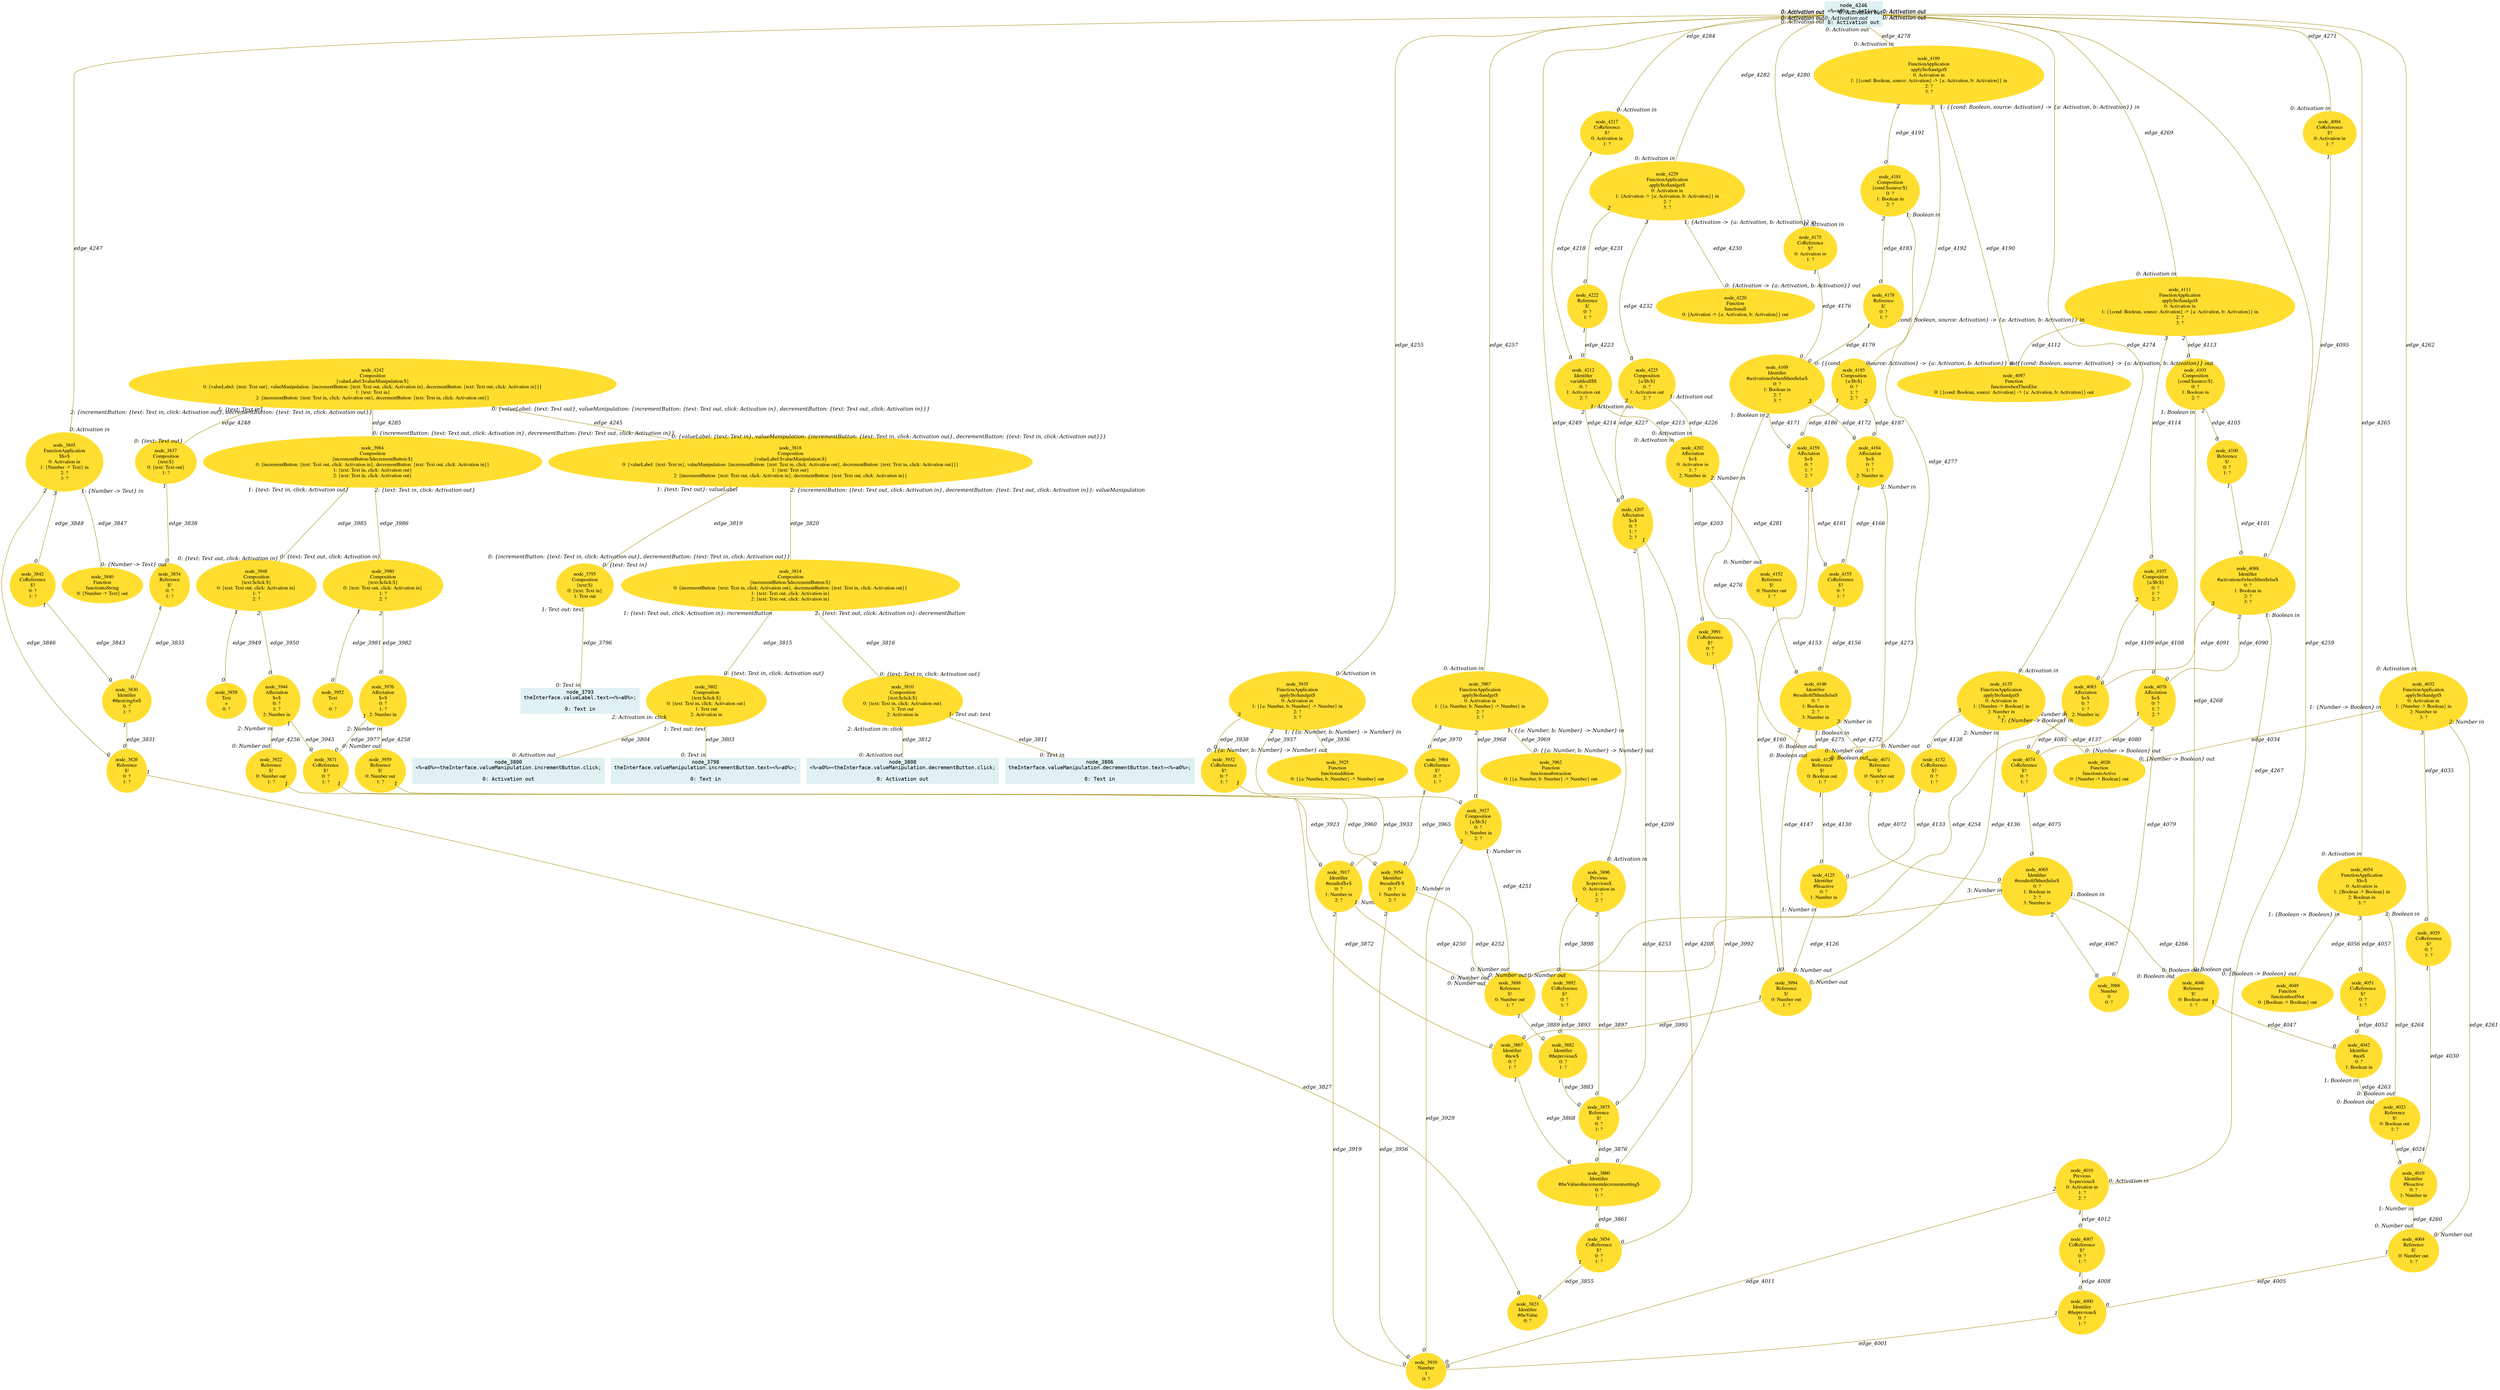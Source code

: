 digraph g{node_3793 [shape="box", style="filled", color="#dff1f2", fontname="Courier", label="node_3793
theInterface.valueLabel.text=<%=a0%>;

0: Text in" ]
node_3795 [shape="ellipse", style="filled", color="#ffde2f", fontname="Times", label="node_3795
Composition
{text:$}
0: {text: Text in}
1: Text out" ]
node_3798 [shape="box", style="filled", color="#dff1f2", fontname="Courier", label="node_3798
theInterface.valueManipulation.incrementButton.text=<%=a0%>;

0: Text in" ]
node_3800 [shape="box", style="filled", color="#dff1f2", fontname="Courier", label="node_3800
<%=a0%>=theInterface.valueManipulation.incrementButton.click;

0: Activation out" ]
node_3802 [shape="ellipse", style="filled", color="#ffde2f", fontname="Times", label="node_3802
Composition
{text:$click:$}
0: {text: Text in, click: Activation out}
1: Text out
2: Activation in" ]
node_3806 [shape="box", style="filled", color="#dff1f2", fontname="Courier", label="node_3806
theInterface.valueManipulation.decrementButton.text=<%=a0%>;

0: Text in" ]
node_3808 [shape="box", style="filled", color="#dff1f2", fontname="Courier", label="node_3808
<%=a0%>=theInterface.valueManipulation.decrementButton.click;

0: Activation out" ]
node_3810 [shape="ellipse", style="filled", color="#ffde2f", fontname="Times", label="node_3810
Composition
{text:$click:$}
0: {text: Text in, click: Activation out}
1: Text out
2: Activation in" ]
node_3814 [shape="ellipse", style="filled", color="#ffde2f", fontname="Times", label="node_3814
Composition
{incrementButton:$decrementButton:$}
0: {incrementButton: {text: Text in, click: Activation out}, decrementButton: {text: Text in, click: Activation out}}
1: {text: Text out, click: Activation in}
2: {text: Text out, click: Activation in}" ]
node_3818 [shape="ellipse", style="filled", color="#ffde2f", fontname="Times", label="node_3818
Composition
{valueLabel:$valueManipulation:$}
0: {valueLabel: {text: Text in}, valueManipulation: {incrementButton: {text: Text in, click: Activation out}, decrementButton: {text: Text in, click: Activation out}}}
1: {text: Text out}
2: {incrementButton: {text: Text out, click: Activation in}, decrementButton: {text: Text out, click: Activation in}}" ]
node_3823 [shape="ellipse", style="filled", color="#ffde2f", fontname="Times", label="node_3823
Identifier
#theValue
0: ?" ]
node_3826 [shape="ellipse", style="filled", color="#ffde2f", fontname="Times", label="node_3826
Reference
$!
0: ?
1: ?" ]
node_3830 [shape="ellipse", style="filled", color="#ffde2f", fontname="Times", label="node_3830
Identifier
#thestringfor$
0: ?
1: ?" ]
node_3834 [shape="ellipse", style="filled", color="#ffde2f", fontname="Times", label="node_3834
Reference
$!
0: ?
1: ?" ]
node_3837 [shape="ellipse", style="filled", color="#ffde2f", fontname="Times", label="node_3837
Composition
{text:$}
0: {text: Text out}
1: ?" ]
node_3840 [shape="ellipse", style="filled", color="#ffde2f", fontname="Times", label="node_3840
Function
functiontoString
0: {Number -> Text} out" ]
node_3842 [shape="ellipse", style="filled", color="#ffde2f", fontname="Times", label="node_3842
CoReference
$?
0: ?
1: ?" ]
node_3845 [shape="ellipse", style="filled", color="#ffde2f", fontname="Times", label="node_3845
FunctionApplication
$$=$
0: Activation in
1: {Number -> Text} in
2: ?
3: ?" ]
node_3854 [shape="ellipse", style="filled", color="#ffde2f", fontname="Times", label="node_3854
CoReference
$?
0: ?
1: ?" ]
node_3858 [shape="ellipse", style="filled", color="#ffde2f", fontname="Times", label="node_3858
Text
+
0: ?" ]
node_3860 [shape="ellipse", style="filled", color="#ffde2f", fontname="Times", label="node_3860
Identifier
#theValueofincrementdecrementsetting$
0: ?
1: ?" ]
node_3867 [shape="ellipse", style="filled", color="#ffde2f", fontname="Times", label="node_3867
Identifier
#new$
0: ?
1: ?" ]
node_3871 [shape="ellipse", style="filled", color="#ffde2f", fontname="Times", label="node_3871
CoReference
$?
0: ?
1: ?" ]
node_3875 [shape="ellipse", style="filled", color="#ffde2f", fontname="Times", label="node_3875
Reference
$!
0: ?
1: ?" ]
node_3882 [shape="ellipse", style="filled", color="#ffde2f", fontname="Times", label="node_3882
Identifier
#theprevious$
0: ?
1: ?" ]
node_3888 [shape="ellipse", style="filled", color="#ffde2f", fontname="Times", label="node_3888
Reference
$!
0: Number out
1: ?" ]
node_3892 [shape="ellipse", style="filled", color="#ffde2f", fontname="Times", label="node_3892
CoReference
$?
0: ?
1: ?" ]
node_3896 [shape="ellipse", style="filled", color="#ffde2f", fontname="Times", label="node_3896
Previous
$=previous$
0: Activation in
1: ?
2: ?" ]
node_3910 [shape="ellipse", style="filled", color="#ffde2f", fontname="Times", label="node_3910
Number
1
0: ?" ]
node_3917 [shape="ellipse", style="filled", color="#ffde2f", fontname="Times", label="node_3917
Identifier
#resultof$+$
0: ?
1: Number in
2: ?" ]
node_3922 [shape="ellipse", style="filled", color="#ffde2f", fontname="Times", label="node_3922
Reference
$!
0: Number out
1: ?" ]
node_3925 [shape="ellipse", style="filled", color="#ffde2f", fontname="Times", label="node_3925
Function
functionaddition
0: {{a: Number, b: Number} -> Number} out" ]
node_3927 [shape="ellipse", style="filled", color="#ffde2f", fontname="Times", label="node_3927
Composition
{a:$b:$}
0: ?
1: Number in
2: ?" ]
node_3932 [shape="ellipse", style="filled", color="#ffde2f", fontname="Times", label="node_3932
CoReference
$?
0: ?
1: ?" ]
node_3935 [shape="ellipse", style="filled", color="#ffde2f", fontname="Times", label="node_3935
FunctionApplication
apply$to$andget$
0: Activation in
1: {{a: Number, b: Number} -> Number} in
2: ?
3: ?" ]
node_3944 [shape="ellipse", style="filled", color="#ffde2f", fontname="Times", label="node_3944
Affectation
$=$
0: ?
1: ?
2: Number in" ]
node_3948 [shape="ellipse", style="filled", color="#ffde2f", fontname="Times", label="node_3948
Composition
{text:$click:$}
0: {text: Text out, click: Activation in}
1: ?
2: ?" ]
node_3952 [shape="ellipse", style="filled", color="#ffde2f", fontname="Times", label="node_3952
Text
-
0: ?" ]
node_3954 [shape="ellipse", style="filled", color="#ffde2f", fontname="Times", label="node_3954
Identifier
#resultof$-$
0: ?
1: Number in
2: ?" ]
node_3959 [shape="ellipse", style="filled", color="#ffde2f", fontname="Times", label="node_3959
Reference
$!
0: Number out
1: ?" ]
node_3962 [shape="ellipse", style="filled", color="#ffde2f", fontname="Times", label="node_3962
Function
functionsubstraction
0: {{a: Number, b: Number} -> Number} out" ]
node_3964 [shape="ellipse", style="filled", color="#ffde2f", fontname="Times", label="node_3964
CoReference
$?
0: ?
1: ?" ]
node_3967 [shape="ellipse", style="filled", color="#ffde2f", fontname="Times", label="node_3967
FunctionApplication
apply$to$andget$
0: Activation in
1: {{a: Number, b: Number} -> Number} in
2: ?
3: ?" ]
node_3976 [shape="ellipse", style="filled", color="#ffde2f", fontname="Times", label="node_3976
Affectation
$=$
0: ?
1: ?
2: Number in" ]
node_3980 [shape="ellipse", style="filled", color="#ffde2f", fontname="Times", label="node_3980
Composition
{text:$click:$}
0: {text: Text out, click: Activation in}
1: ?
2: ?" ]
node_3984 [shape="ellipse", style="filled", color="#ffde2f", fontname="Times", label="node_3984
Composition
{incrementButton:$decrementButton:$}
0: {incrementButton: {text: Text out, click: Activation in}, decrementButton: {text: Text out, click: Activation in}}
1: {text: Text in, click: Activation out}
2: {text: Text in, click: Activation out}" ]
node_3988 [shape="ellipse", style="filled", color="#ffde2f", fontname="Times", label="node_3988
Number
0
0: ?" ]
node_3991 [shape="ellipse", style="filled", color="#ffde2f", fontname="Times", label="node_3991
CoReference
$?
0: ?
1: ?" ]
node_3994 [shape="ellipse", style="filled", color="#ffde2f", fontname="Times", label="node_3994
Reference
$!
0: Number out
1: ?" ]
node_4000 [shape="ellipse", style="filled", color="#ffde2f", fontname="Times", label="node_4000
Identifier
#theprevious$
0: ?
1: ?" ]
node_4004 [shape="ellipse", style="filled", color="#ffde2f", fontname="Times", label="node_4004
Reference
$!
0: Number out
1: ?" ]
node_4007 [shape="ellipse", style="filled", color="#ffde2f", fontname="Times", label="node_4007
CoReference
$?
0: ?
1: ?" ]
node_4010 [shape="ellipse", style="filled", color="#ffde2f", fontname="Times", label="node_4010
Previous
$=previous$
0: Activation in
1: ?
2: ?" ]
node_4019 [shape="ellipse", style="filled", color="#ffde2f", fontname="Times", label="node_4019
Identifier
#$isactive
0: ?
1: Number in" ]
node_4023 [shape="ellipse", style="filled", color="#ffde2f", fontname="Times", label="node_4023
Reference
$!
0: Boolean out
1: ?" ]
node_4026 [shape="ellipse", style="filled", color="#ffde2f", fontname="Times", label="node_4026
Function
functionisActive
0: {Number -> Boolean} out" ]
node_4029 [shape="ellipse", style="filled", color="#ffde2f", fontname="Times", label="node_4029
CoReference
$?
0: ?
1: ?" ]
node_4032 [shape="ellipse", style="filled", color="#ffde2f", fontname="Times", label="node_4032
FunctionApplication
apply$to$andget$
0: Activation in
1: {Number -> Boolean} in
2: Number in
3: ?" ]
node_4042 [shape="ellipse", style="filled", color="#ffde2f", fontname="Times", label="node_4042
Identifier
#not$
0: ?
1: Boolean in" ]
node_4046 [shape="ellipse", style="filled", color="#ffde2f", fontname="Times", label="node_4046
Reference
$!
0: Boolean out
1: ?" ]
node_4049 [shape="ellipse", style="filled", color="#ffde2f", fontname="Times", label="node_4049
Function
functionboolNot
0: {Boolean -> Boolean} out" ]
node_4051 [shape="ellipse", style="filled", color="#ffde2f", fontname="Times", label="node_4051
CoReference
$?
0: ?
1: ?" ]
node_4054 [shape="ellipse", style="filled", color="#ffde2f", fontname="Times", label="node_4054
FunctionApplication
$$=$
0: Activation in
1: {Boolean -> Boolean} in
2: Boolean in
3: ?" ]
node_4065 [shape="ellipse", style="filled", color="#ffde2f", fontname="Times", label="node_4065
Identifier
#resultofif$then$else$
0: ?
1: Boolean in
2: ?
3: Number in" ]
node_4071 [shape="ellipse", style="filled", color="#ffde2f", fontname="Times", label="node_4071
Reference
$!
0: Number out
1: ?" ]
node_4074 [shape="ellipse", style="filled", color="#ffde2f", fontname="Times", label="node_4074
CoReference
$?
0: ?
1: ?" ]
node_4078 [shape="ellipse", style="filled", color="#ffde2f", fontname="Times", label="node_4078
Affectation
$=$
0: ?
1: ?
2: ?" ]
node_4083 [shape="ellipse", style="filled", color="#ffde2f", fontname="Times", label="node_4083
Affectation
$=$
0: ?
1: ?
2: Number in" ]
node_4088 [shape="ellipse", style="filled", color="#ffde2f", fontname="Times", label="node_4088
Identifier
#activationofwhen$then$else$
0: ?
1: Boolean in
2: ?
3: ?" ]
node_4094 [shape="ellipse", style="filled", color="#ffde2f", fontname="Times", label="node_4094
CoReference
$?
0: Activation in
1: ?" ]
node_4097 [shape="ellipse", style="filled", color="#ffde2f", fontname="Times", label="node_4097
Function
functionwhenThenElse
0: {{cond: Boolean, source: Activation} -> {a: Activation, b: Activation}} out" ]
node_4100 [shape="ellipse", style="filled", color="#ffde2f", fontname="Times", label="node_4100
Reference
$!
0: ?
1: ?" ]
node_4103 [shape="ellipse", style="filled", color="#ffde2f", fontname="Times", label="node_4103
Composition
{cond:$source:$}
0: ?
1: Boolean in
2: ?" ]
node_4107 [shape="ellipse", style="filled", color="#ffde2f", fontname="Times", label="node_4107
Composition
{a:$b:$}
0: ?
1: ?
2: ?" ]
node_4111 [shape="ellipse", style="filled", color="#ffde2f", fontname="Times", label="node_4111
FunctionApplication
apply$to$andget$
0: Activation in
1: {{cond: Boolean, source: Activation} -> {a: Activation, b: Activation}} in
2: ?
3: ?" ]
node_4125 [shape="ellipse", style="filled", color="#ffde2f", fontname="Times", label="node_4125
Identifier
#$isactive
0: ?
1: Number in" ]
node_4129 [shape="ellipse", style="filled", color="#ffde2f", fontname="Times", label="node_4129
Reference
$!
0: Boolean out
1: ?" ]
node_4132 [shape="ellipse", style="filled", color="#ffde2f", fontname="Times", label="node_4132
CoReference
$?
0: ?
1: ?" ]
node_4135 [shape="ellipse", style="filled", color="#ffde2f", fontname="Times", label="node_4135
FunctionApplication
apply$to$andget$
0: Activation in
1: {Number -> Boolean} in
2: Number in
3: ?" ]
node_4146 [shape="ellipse", style="filled", color="#ffde2f", fontname="Times", label="node_4146
Identifier
#resultofif$then$else$
0: ?
1: Boolean in
2: ?
3: Number in" ]
node_4152 [shape="ellipse", style="filled", color="#ffde2f", fontname="Times", label="node_4152
Reference
$!
0: Number out
1: ?" ]
node_4155 [shape="ellipse", style="filled", color="#ffde2f", fontname="Times", label="node_4155
CoReference
$?
0: ?
1: ?" ]
node_4159 [shape="ellipse", style="filled", color="#ffde2f", fontname="Times", label="node_4159
Affectation
$=$
0: ?
1: ?
2: ?" ]
node_4164 [shape="ellipse", style="filled", color="#ffde2f", fontname="Times", label="node_4164
Affectation
$=$
0: ?
1: ?
2: Number in" ]
node_4169 [shape="ellipse", style="filled", color="#ffde2f", fontname="Times", label="node_4169
Identifier
#activationofwhen$then$else$
0: ?
1: Boolean in
2: ?
3: ?" ]
node_4175 [shape="ellipse", style="filled", color="#ffde2f", fontname="Times", label="node_4175
CoReference
$?
0: Activation in
1: ?" ]
node_4178 [shape="ellipse", style="filled", color="#ffde2f", fontname="Times", label="node_4178
Reference
$!
0: ?
1: ?" ]
node_4181 [shape="ellipse", style="filled", color="#ffde2f", fontname="Times", label="node_4181
Composition
{cond:$source:$}
0: ?
1: Boolean in
2: ?" ]
node_4185 [shape="ellipse", style="filled", color="#ffde2f", fontname="Times", label="node_4185
Composition
{a:$b:$}
0: ?
1: ?
2: ?" ]
node_4189 [shape="ellipse", style="filled", color="#ffde2f", fontname="Times", label="node_4189
FunctionApplication
apply$to$andget$
0: Activation in
1: {{cond: Boolean, source: Activation} -> {a: Activation, b: Activation}} in
2: ?
3: ?" ]
node_4202 [shape="ellipse", style="filled", color="#ffde2f", fontname="Times", label="node_4202
Affectation
$=$
0: Activation in
1: ?
2: Number in" ]
node_4207 [shape="ellipse", style="filled", color="#ffde2f", fontname="Times", label="node_4207
Affectation
$=$
0: ?
1: ?
2: ?" ]
node_4212 [shape="ellipse", style="filled", color="#ffde2f", fontname="Times", label="node_4212
Identifier
variableall$$
0: ?
1: Activation out
2: ?" ]
node_4217 [shape="ellipse", style="filled", color="#ffde2f", fontname="Times", label="node_4217
CoReference
$?
0: Activation in
1: ?" ]
node_4220 [shape="ellipse", style="filled", color="#ffde2f", fontname="Times", label="node_4220
Function
functionall
0: {Activation -> {a: Activation, b: Activation}} out" ]
node_4222 [shape="ellipse", style="filled", color="#ffde2f", fontname="Times", label="node_4222
Reference
$!
0: ?
1: ?" ]
node_4225 [shape="ellipse", style="filled", color="#ffde2f", fontname="Times", label="node_4225
Composition
{a:$b:$}
0: ?
1: Activation out
2: ?" ]
node_4229 [shape="ellipse", style="filled", color="#ffde2f", fontname="Times", label="node_4229
FunctionApplication
apply$to$andget$
0: Activation in
1: {Activation -> {a: Activation, b: Activation}} in
2: ?
3: ?" ]
node_4242 [shape="ellipse", style="filled", color="#ffde2f", fontname="Times", label="node_4242
Composition
{valueLabel:$valueManipulation:$}
0: {valueLabel: {text: Text out}, valueManipulation: {incrementButton: {text: Text out, click: Activation in}, decrementButton: {text: Text out, click: Activation in}}}
1: {text: Text in}
2: {incrementButton: {text: Text in, click: Activation out}, decrementButton: {text: Text in, click: Activation out}}" ]
node_4246 [shape="box", style="filled", color="#dff1f2", fontname="Courier", label="node_4246
<%=a0%> = active;

0: Activation out" ]
node_3795 -> node_3793 [dir=none, arrowHead=none, fontname="Times-Italic", arrowsize=1, color="#9d8400", label="edge_3796",  headlabel="0: Text in", taillabel="1: Text out: text" ]
node_3802 -> node_3798 [dir=none, arrowHead=none, fontname="Times-Italic", arrowsize=1, color="#9d8400", label="edge_3803",  headlabel="0: Text in", taillabel="1: Text out: text" ]
node_3802 -> node_3800 [dir=none, arrowHead=none, fontname="Times-Italic", arrowsize=1, color="#9d8400", label="edge_3804",  headlabel="0: Activation out", taillabel="2: Activation in: click" ]
node_3810 -> node_3806 [dir=none, arrowHead=none, fontname="Times-Italic", arrowsize=1, color="#9d8400", label="edge_3811",  headlabel="0: Text in", taillabel="1: Text out: text" ]
node_3810 -> node_3808 [dir=none, arrowHead=none, fontname="Times-Italic", arrowsize=1, color="#9d8400", label="edge_3812",  headlabel="0: Activation out", taillabel="2: Activation in: click" ]
node_3814 -> node_3802 [dir=none, arrowHead=none, fontname="Times-Italic", arrowsize=1, color="#9d8400", label="edge_3815",  headlabel="0: {text: Text in, click: Activation out}", taillabel="1: {text: Text out, click: Activation in}: incrementButton" ]
node_3814 -> node_3810 [dir=none, arrowHead=none, fontname="Times-Italic", arrowsize=1, color="#9d8400", label="edge_3816",  headlabel="0: {text: Text in, click: Activation out}", taillabel="2: {text: Text out, click: Activation in}: decrementButton" ]
node_3818 -> node_3795 [dir=none, arrowHead=none, fontname="Times-Italic", arrowsize=1, color="#9d8400", label="edge_3819",  headlabel="0: {text: Text in}", taillabel="1: {text: Text out}: valueLabel" ]
node_3818 -> node_3814 [dir=none, arrowHead=none, fontname="Times-Italic", arrowsize=1, color="#9d8400", label="edge_3820",  headlabel="0: {incrementButton: {text: Text in, click: Activation out}, decrementButton: {text: Text in, click: Activation out}}", taillabel="2: {incrementButton: {text: Text out, click: Activation in}, decrementButton: {text: Text out, click: Activation in}}: valueManipulation" ]
node_3826 -> node_3823 [dir=none, arrowHead=none, fontname="Times-Italic", arrowsize=1, color="#9d8400", label="edge_3827",  headlabel="0", taillabel="1" ]
node_3830 -> node_3826 [dir=none, arrowHead=none, fontname="Times-Italic", arrowsize=1, color="#9d8400", label="edge_3831",  headlabel="0", taillabel="1" ]
node_3834 -> node_3830 [dir=none, arrowHead=none, fontname="Times-Italic", arrowsize=1, color="#9d8400", label="edge_3835",  headlabel="0", taillabel="1" ]
node_3837 -> node_3834 [dir=none, arrowHead=none, fontname="Times-Italic", arrowsize=1, color="#9d8400", label="edge_3838",  headlabel="0", taillabel="1" ]
node_3842 -> node_3830 [dir=none, arrowHead=none, fontname="Times-Italic", arrowsize=1, color="#9d8400", label="edge_3843",  headlabel="0", taillabel="1" ]
node_3845 -> node_3826 [dir=none, arrowHead=none, fontname="Times-Italic", arrowsize=1, color="#9d8400", label="edge_3846",  headlabel="0", taillabel="2" ]
node_3845 -> node_3840 [dir=none, arrowHead=none, fontname="Times-Italic", arrowsize=1, color="#9d8400", label="edge_3847",  headlabel="0: {Number -> Text} out", taillabel="1: {Number -> Text} in" ]
node_3845 -> node_3842 [dir=none, arrowHead=none, fontname="Times-Italic", arrowsize=1, color="#9d8400", label="edge_3848",  headlabel="0", taillabel="3" ]
node_3854 -> node_3823 [dir=none, arrowHead=none, fontname="Times-Italic", arrowsize=1, color="#9d8400", label="edge_3855",  headlabel="0", taillabel="1" ]
node_3860 -> node_3854 [dir=none, arrowHead=none, fontname="Times-Italic", arrowsize=1, color="#9d8400", label="edge_3861",  headlabel="0", taillabel="1" ]
node_3867 -> node_3860 [dir=none, arrowHead=none, fontname="Times-Italic", arrowsize=1, color="#9d8400", label="edge_3868",  headlabel="0", taillabel="1" ]
node_3871 -> node_3867 [dir=none, arrowHead=none, fontname="Times-Italic", arrowsize=1, color="#9d8400", label="edge_3872",  headlabel="0", taillabel="1" ]
node_3875 -> node_3860 [dir=none, arrowHead=none, fontname="Times-Italic", arrowsize=1, color="#9d8400", label="edge_3876",  headlabel="0", taillabel="1" ]
node_3882 -> node_3875 [dir=none, arrowHead=none, fontname="Times-Italic", arrowsize=1, color="#9d8400", label="edge_3883",  headlabel="0", taillabel="1" ]
node_3888 -> node_3882 [dir=none, arrowHead=none, fontname="Times-Italic", arrowsize=1, color="#9d8400", label="edge_3889",  headlabel="0", taillabel="1" ]
node_3892 -> node_3882 [dir=none, arrowHead=none, fontname="Times-Italic", arrowsize=1, color="#9d8400", label="edge_3893",  headlabel="0", taillabel="1" ]
node_3896 -> node_3875 [dir=none, arrowHead=none, fontname="Times-Italic", arrowsize=1, color="#9d8400", label="edge_3897",  headlabel="0", taillabel="2" ]
node_3896 -> node_3892 [dir=none, arrowHead=none, fontname="Times-Italic", arrowsize=1, color="#9d8400", label="edge_3898",  headlabel="0", taillabel="1" ]
node_3917 -> node_3910 [dir=none, arrowHead=none, fontname="Times-Italic", arrowsize=1, color="#9d8400", label="edge_3919",  headlabel="0", taillabel="2" ]
node_3922 -> node_3917 [dir=none, arrowHead=none, fontname="Times-Italic", arrowsize=1, color="#9d8400", label="edge_3923",  headlabel="0", taillabel="1" ]
node_3927 -> node_3910 [dir=none, arrowHead=none, fontname="Times-Italic", arrowsize=1, color="#9d8400", label="edge_3929",  headlabel="0", taillabel="2" ]
node_3932 -> node_3917 [dir=none, arrowHead=none, fontname="Times-Italic", arrowsize=1, color="#9d8400", label="edge_3933",  headlabel="0", taillabel="1" ]
node_3935 -> node_3925 [dir=none, arrowHead=none, fontname="Times-Italic", arrowsize=1, color="#9d8400", label="edge_3936",  headlabel="0: {{a: Number, b: Number} -> Number} out", taillabel="1: {{a: Number, b: Number} -> Number} in" ]
node_3935 -> node_3927 [dir=none, arrowHead=none, fontname="Times-Italic", arrowsize=1, color="#9d8400", label="edge_3937",  headlabel="0", taillabel="2" ]
node_3935 -> node_3932 [dir=none, arrowHead=none, fontname="Times-Italic", arrowsize=1, color="#9d8400", label="edge_3938",  headlabel="0", taillabel="3" ]
node_3944 -> node_3871 [dir=none, arrowHead=none, fontname="Times-Italic", arrowsize=1, color="#9d8400", label="edge_3945",  headlabel="0", taillabel="1" ]
node_3948 -> node_3858 [dir=none, arrowHead=none, fontname="Times-Italic", arrowsize=1, color="#9d8400", label="edge_3949",  headlabel="0", taillabel="1" ]
node_3948 -> node_3944 [dir=none, arrowHead=none, fontname="Times-Italic", arrowsize=1, color="#9d8400", label="edge_3950",  headlabel="0", taillabel="2" ]
node_3954 -> node_3910 [dir=none, arrowHead=none, fontname="Times-Italic", arrowsize=1, color="#9d8400", label="edge_3956",  headlabel="0", taillabel="2" ]
node_3959 -> node_3954 [dir=none, arrowHead=none, fontname="Times-Italic", arrowsize=1, color="#9d8400", label="edge_3960",  headlabel="0", taillabel="1" ]
node_3964 -> node_3954 [dir=none, arrowHead=none, fontname="Times-Italic", arrowsize=1, color="#9d8400", label="edge_3965",  headlabel="0", taillabel="1" ]
node_3967 -> node_3927 [dir=none, arrowHead=none, fontname="Times-Italic", arrowsize=1, color="#9d8400", label="edge_3968",  headlabel="0", taillabel="2" ]
node_3967 -> node_3962 [dir=none, arrowHead=none, fontname="Times-Italic", arrowsize=1, color="#9d8400", label="edge_3969",  headlabel="0: {{a: Number, b: Number} -> Number} out", taillabel="1: {{a: Number, b: Number} -> Number} in" ]
node_3967 -> node_3964 [dir=none, arrowHead=none, fontname="Times-Italic", arrowsize=1, color="#9d8400", label="edge_3970",  headlabel="0", taillabel="3" ]
node_3976 -> node_3871 [dir=none, arrowHead=none, fontname="Times-Italic", arrowsize=1, color="#9d8400", label="edge_3977",  headlabel="0", taillabel="1" ]
node_3980 -> node_3952 [dir=none, arrowHead=none, fontname="Times-Italic", arrowsize=1, color="#9d8400", label="edge_3981",  headlabel="0", taillabel="1" ]
node_3980 -> node_3976 [dir=none, arrowHead=none, fontname="Times-Italic", arrowsize=1, color="#9d8400", label="edge_3982",  headlabel="0", taillabel="2" ]
node_3984 -> node_3948 [dir=none, arrowHead=none, fontname="Times-Italic", arrowsize=1, color="#9d8400", label="edge_3985",  headlabel="0: {text: Text out, click: Activation in}", taillabel="1: {text: Text in, click: Activation out}" ]
node_3984 -> node_3980 [dir=none, arrowHead=none, fontname="Times-Italic", arrowsize=1, color="#9d8400", label="edge_3986",  headlabel="0: {text: Text out, click: Activation in}", taillabel="2: {text: Text in, click: Activation out}" ]
node_3991 -> node_3860 [dir=none, arrowHead=none, fontname="Times-Italic", arrowsize=1, color="#9d8400", label="edge_3992",  headlabel="0", taillabel="1" ]
node_3994 -> node_3867 [dir=none, arrowHead=none, fontname="Times-Italic", arrowsize=1, color="#9d8400", label="edge_3995",  headlabel="0", taillabel="1" ]
node_4000 -> node_3910 [dir=none, arrowHead=none, fontname="Times-Italic", arrowsize=1, color="#9d8400", label="edge_4001",  headlabel="0", taillabel="1" ]
node_4004 -> node_4000 [dir=none, arrowHead=none, fontname="Times-Italic", arrowsize=1, color="#9d8400", label="edge_4005",  headlabel="0", taillabel="1" ]
node_4007 -> node_4000 [dir=none, arrowHead=none, fontname="Times-Italic", arrowsize=1, color="#9d8400", label="edge_4008",  headlabel="0", taillabel="1" ]
node_4010 -> node_3910 [dir=none, arrowHead=none, fontname="Times-Italic", arrowsize=1, color="#9d8400", label="edge_4011",  headlabel="0", taillabel="2" ]
node_4010 -> node_4007 [dir=none, arrowHead=none, fontname="Times-Italic", arrowsize=1, color="#9d8400", label="edge_4012",  headlabel="0", taillabel="1" ]
node_4023 -> node_4019 [dir=none, arrowHead=none, fontname="Times-Italic", arrowsize=1, color="#9d8400", label="edge_4024",  headlabel="0", taillabel="1" ]
node_4029 -> node_4019 [dir=none, arrowHead=none, fontname="Times-Italic", arrowsize=1, color="#9d8400", label="edge_4030",  headlabel="0", taillabel="1" ]
node_4032 -> node_4026 [dir=none, arrowHead=none, fontname="Times-Italic", arrowsize=1, color="#9d8400", label="edge_4034",  headlabel="0: {Number -> Boolean} out", taillabel="1: {Number -> Boolean} in" ]
node_4032 -> node_4029 [dir=none, arrowHead=none, fontname="Times-Italic", arrowsize=1, color="#9d8400", label="edge_4035",  headlabel="0", taillabel="3" ]
node_4046 -> node_4042 [dir=none, arrowHead=none, fontname="Times-Italic", arrowsize=1, color="#9d8400", label="edge_4047",  headlabel="0", taillabel="1" ]
node_4051 -> node_4042 [dir=none, arrowHead=none, fontname="Times-Italic", arrowsize=1, color="#9d8400", label="edge_4052",  headlabel="0", taillabel="1" ]
node_4054 -> node_4049 [dir=none, arrowHead=none, fontname="Times-Italic", arrowsize=1, color="#9d8400", label="edge_4056",  headlabel="0: {Boolean -> Boolean} out", taillabel="1: {Boolean -> Boolean} in" ]
node_4054 -> node_4051 [dir=none, arrowHead=none, fontname="Times-Italic", arrowsize=1, color="#9d8400", label="edge_4057",  headlabel="0", taillabel="3" ]
node_4065 -> node_3988 [dir=none, arrowHead=none, fontname="Times-Italic", arrowsize=1, color="#9d8400", label="edge_4067",  headlabel="0", taillabel="2" ]
node_4071 -> node_4065 [dir=none, arrowHead=none, fontname="Times-Italic", arrowsize=1, color="#9d8400", label="edge_4072",  headlabel="0", taillabel="1" ]
node_4074 -> node_4065 [dir=none, arrowHead=none, fontname="Times-Italic", arrowsize=1, color="#9d8400", label="edge_4075",  headlabel="0", taillabel="1" ]
node_4078 -> node_3988 [dir=none, arrowHead=none, fontname="Times-Italic", arrowsize=1, color="#9d8400", label="edge_4079",  headlabel="0", taillabel="2" ]
node_4078 -> node_4074 [dir=none, arrowHead=none, fontname="Times-Italic", arrowsize=1, color="#9d8400", label="edge_4080",  headlabel="0", taillabel="1" ]
node_4083 -> node_4074 [dir=none, arrowHead=none, fontname="Times-Italic", arrowsize=1, color="#9d8400", label="edge_4085",  headlabel="0", taillabel="1" ]
node_4088 -> node_4078 [dir=none, arrowHead=none, fontname="Times-Italic", arrowsize=1, color="#9d8400", label="edge_4090",  headlabel="0", taillabel="2" ]
node_4088 -> node_4083 [dir=none, arrowHead=none, fontname="Times-Italic", arrowsize=1, color="#9d8400", label="edge_4091",  headlabel="0", taillabel="3" ]
node_4094 -> node_4088 [dir=none, arrowHead=none, fontname="Times-Italic", arrowsize=1, color="#9d8400", label="edge_4095",  headlabel="0", taillabel="1" ]
node_4100 -> node_4088 [dir=none, arrowHead=none, fontname="Times-Italic", arrowsize=1, color="#9d8400", label="edge_4101",  headlabel="0", taillabel="1" ]
node_4103 -> node_4100 [dir=none, arrowHead=none, fontname="Times-Italic", arrowsize=1, color="#9d8400", label="edge_4105",  headlabel="0", taillabel="2" ]
node_4107 -> node_4078 [dir=none, arrowHead=none, fontname="Times-Italic", arrowsize=1, color="#9d8400", label="edge_4108",  headlabel="0", taillabel="1" ]
node_4107 -> node_4083 [dir=none, arrowHead=none, fontname="Times-Italic", arrowsize=1, color="#9d8400", label="edge_4109",  headlabel="0", taillabel="2" ]
node_4111 -> node_4097 [dir=none, arrowHead=none, fontname="Times-Italic", arrowsize=1, color="#9d8400", label="edge_4112",  headlabel="0: {{cond: Boolean, source: Activation} -> {a: Activation, b: Activation}} out", taillabel="1: {{cond: Boolean, source: Activation} -> {a: Activation, b: Activation}} in" ]
node_4111 -> node_4103 [dir=none, arrowHead=none, fontname="Times-Italic", arrowsize=1, color="#9d8400", label="edge_4113",  headlabel="0", taillabel="2" ]
node_4111 -> node_4107 [dir=none, arrowHead=none, fontname="Times-Italic", arrowsize=1, color="#9d8400", label="edge_4114",  headlabel="0", taillabel="3" ]
node_4125 -> node_3994 [dir=none, arrowHead=none, fontname="Times-Italic", arrowsize=1, color="#9d8400", label="edge_4126",  headlabel="0: Number out", taillabel="1: Number in" ]
node_4129 -> node_4125 [dir=none, arrowHead=none, fontname="Times-Italic", arrowsize=1, color="#9d8400", label="edge_4130",  headlabel="0", taillabel="1" ]
node_4132 -> node_4125 [dir=none, arrowHead=none, fontname="Times-Italic", arrowsize=1, color="#9d8400", label="edge_4133",  headlabel="0", taillabel="1" ]
node_4135 -> node_3994 [dir=none, arrowHead=none, fontname="Times-Italic", arrowsize=1, color="#9d8400", label="edge_4136",  headlabel="0: Number out", taillabel="2: Number in" ]
node_4135 -> node_4026 [dir=none, arrowHead=none, fontname="Times-Italic", arrowsize=1, color="#9d8400", label="edge_4137",  headlabel="0: {Number -> Boolean} out", taillabel="1: {Number -> Boolean} in" ]
node_4135 -> node_4132 [dir=none, arrowHead=none, fontname="Times-Italic", arrowsize=1, color="#9d8400", label="edge_4138",  headlabel="0", taillabel="3" ]
node_4146 -> node_3994 [dir=none, arrowHead=none, fontname="Times-Italic", arrowsize=1, color="#9d8400", label="edge_4147",  headlabel="0", taillabel="2" ]
node_4152 -> node_4146 [dir=none, arrowHead=none, fontname="Times-Italic", arrowsize=1, color="#9d8400", label="edge_4153",  headlabel="0", taillabel="1" ]
node_4155 -> node_4146 [dir=none, arrowHead=none, fontname="Times-Italic", arrowsize=1, color="#9d8400", label="edge_4156",  headlabel="0", taillabel="1" ]
node_4159 -> node_3994 [dir=none, arrowHead=none, fontname="Times-Italic", arrowsize=1, color="#9d8400", label="edge_4160",  headlabel="0", taillabel="2" ]
node_4159 -> node_4155 [dir=none, arrowHead=none, fontname="Times-Italic", arrowsize=1, color="#9d8400", label="edge_4161",  headlabel="0", taillabel="1" ]
node_4164 -> node_4155 [dir=none, arrowHead=none, fontname="Times-Italic", arrowsize=1, color="#9d8400", label="edge_4166",  headlabel="0", taillabel="1" ]
node_4169 -> node_4159 [dir=none, arrowHead=none, fontname="Times-Italic", arrowsize=1, color="#9d8400", label="edge_4171",  headlabel="0", taillabel="2" ]
node_4169 -> node_4164 [dir=none, arrowHead=none, fontname="Times-Italic", arrowsize=1, color="#9d8400", label="edge_4172",  headlabel="0", taillabel="3" ]
node_4175 -> node_4169 [dir=none, arrowHead=none, fontname="Times-Italic", arrowsize=1, color="#9d8400", label="edge_4176",  headlabel="0", taillabel="1" ]
node_4178 -> node_4169 [dir=none, arrowHead=none, fontname="Times-Italic", arrowsize=1, color="#9d8400", label="edge_4179",  headlabel="0", taillabel="1" ]
node_4181 -> node_4178 [dir=none, arrowHead=none, fontname="Times-Italic", arrowsize=1, color="#9d8400", label="edge_4183",  headlabel="0", taillabel="2" ]
node_4185 -> node_4159 [dir=none, arrowHead=none, fontname="Times-Italic", arrowsize=1, color="#9d8400", label="edge_4186",  headlabel="0", taillabel="1" ]
node_4185 -> node_4164 [dir=none, arrowHead=none, fontname="Times-Italic", arrowsize=1, color="#9d8400", label="edge_4187",  headlabel="0", taillabel="2" ]
node_4189 -> node_4097 [dir=none, arrowHead=none, fontname="Times-Italic", arrowsize=1, color="#9d8400", label="edge_4190",  headlabel="0: {{cond: Boolean, source: Activation} -> {a: Activation, b: Activation}} out", taillabel="1: {{cond: Boolean, source: Activation} -> {a: Activation, b: Activation}} in" ]
node_4189 -> node_4181 [dir=none, arrowHead=none, fontname="Times-Italic", arrowsize=1, color="#9d8400", label="edge_4191",  headlabel="0", taillabel="2" ]
node_4189 -> node_4185 [dir=none, arrowHead=none, fontname="Times-Italic", arrowsize=1, color="#9d8400", label="edge_4192",  headlabel="0", taillabel="3" ]
node_4202 -> node_3991 [dir=none, arrowHead=none, fontname="Times-Italic", arrowsize=1, color="#9d8400", label="edge_4203",  headlabel="0", taillabel="1" ]
node_4207 -> node_3854 [dir=none, arrowHead=none, fontname="Times-Italic", arrowsize=1, color="#9d8400", label="edge_4208",  headlabel="0", taillabel="1" ]
node_4207 -> node_3875 [dir=none, arrowHead=none, fontname="Times-Italic", arrowsize=1, color="#9d8400", label="edge_4209",  headlabel="0", taillabel="2" ]
node_4212 -> node_4202 [dir=none, arrowHead=none, fontname="Times-Italic", arrowsize=1, color="#9d8400", label="edge_4213",  headlabel="0: Activation in", taillabel="1: Activation out" ]
node_4212 -> node_4207 [dir=none, arrowHead=none, fontname="Times-Italic", arrowsize=1, color="#9d8400", label="edge_4214",  headlabel="0", taillabel="2" ]
node_4217 -> node_4212 [dir=none, arrowHead=none, fontname="Times-Italic", arrowsize=1, color="#9d8400", label="edge_4218",  headlabel="0", taillabel="1" ]
node_4222 -> node_4212 [dir=none, arrowHead=none, fontname="Times-Italic", arrowsize=1, color="#9d8400", label="edge_4223",  headlabel="0", taillabel="1" ]
node_4225 -> node_4202 [dir=none, arrowHead=none, fontname="Times-Italic", arrowsize=1, color="#9d8400", label="edge_4226",  headlabel="0: Activation in", taillabel="1: Activation out" ]
node_4225 -> node_4207 [dir=none, arrowHead=none, fontname="Times-Italic", arrowsize=1, color="#9d8400", label="edge_4227",  headlabel="0", taillabel="2" ]
node_4229 -> node_4220 [dir=none, arrowHead=none, fontname="Times-Italic", arrowsize=1, color="#9d8400", label="edge_4230",  headlabel="0: {Activation -> {a: Activation, b: Activation}} out", taillabel="1: {Activation -> {a: Activation, b: Activation}} in" ]
node_4229 -> node_4222 [dir=none, arrowHead=none, fontname="Times-Italic", arrowsize=1, color="#9d8400", label="edge_4231",  headlabel="0", taillabel="2" ]
node_4229 -> node_4225 [dir=none, arrowHead=none, fontname="Times-Italic", arrowsize=1, color="#9d8400", label="edge_4232",  headlabel="0", taillabel="3" ]
node_4242 -> node_3818 [dir=none, arrowHead=none, fontname="Times-Italic", arrowsize=1, color="#9d8400", label="edge_4245",  headlabel="0: {valueLabel: {text: Text in}, valueManipulation: {incrementButton: {text: Text in, click: Activation out}, decrementButton: {text: Text in, click: Activation out}}}", taillabel="0: {valueLabel: {text: Text out}, valueManipulation: {incrementButton: {text: Text out, click: Activation in}, decrementButton: {text: Text out, click: Activation in}}}" ]
node_4246 -> node_3845 [dir=none, arrowHead=none, fontname="Times-Italic", arrowsize=1, color="#9d8400", label="edge_4247",  headlabel="0: Activation in", taillabel="0: Activation out" ]
node_4242 -> node_3837 [dir=none, arrowHead=none, fontname="Times-Italic", arrowsize=1, color="#9d8400", label="edge_4248",  headlabel="0: {text: Text out}", taillabel="1: {text: Text in}" ]
node_4246 -> node_3896 [dir=none, arrowHead=none, fontname="Times-Italic", arrowsize=1, color="#9d8400", label="edge_4249",  headlabel="0: Activation in", taillabel="0: Activation out" ]
node_3917 -> node_3888 [dir=none, arrowHead=none, fontname="Times-Italic", arrowsize=1, color="#9d8400", label="edge_4250",  headlabel="0: Number out", taillabel="1: Number in" ]
node_3927 -> node_3888 [dir=none, arrowHead=none, fontname="Times-Italic", arrowsize=1, color="#9d8400", label="edge_4251",  headlabel="0: Number out", taillabel="1: Number in" ]
node_3954 -> node_3888 [dir=none, arrowHead=none, fontname="Times-Italic", arrowsize=1, color="#9d8400", label="edge_4252",  headlabel="0: Number out", taillabel="1: Number in" ]
node_4065 -> node_3888 [dir=none, arrowHead=none, fontname="Times-Italic", arrowsize=1, color="#9d8400", label="edge_4253",  headlabel="0: Number out", taillabel="3: Number in" ]
node_4083 -> node_3888 [dir=none, arrowHead=none, fontname="Times-Italic", arrowsize=1, color="#9d8400", label="edge_4254",  headlabel="0: Number out", taillabel="2: Number in" ]
node_4246 -> node_3935 [dir=none, arrowHead=none, fontname="Times-Italic", arrowsize=1, color="#9d8400", label="edge_4255",  headlabel="0: Activation in", taillabel="0: Activation out" ]
node_3944 -> node_3922 [dir=none, arrowHead=none, fontname="Times-Italic", arrowsize=1, color="#9d8400", label="edge_4256",  headlabel="0: Number out", taillabel="2: Number in" ]
node_4246 -> node_3967 [dir=none, arrowHead=none, fontname="Times-Italic", arrowsize=1, color="#9d8400", label="edge_4257",  headlabel="0: Activation in", taillabel="0: Activation out" ]
node_3976 -> node_3959 [dir=none, arrowHead=none, fontname="Times-Italic", arrowsize=1, color="#9d8400", label="edge_4258",  headlabel="0: Number out", taillabel="2: Number in" ]
node_4246 -> node_4010 [dir=none, arrowHead=none, fontname="Times-Italic", arrowsize=1, color="#9d8400", label="edge_4259",  headlabel="0: Activation in", taillabel="0: Activation out" ]
node_4019 -> node_4004 [dir=none, arrowHead=none, fontname="Times-Italic", arrowsize=1, color="#9d8400", label="edge_4260",  headlabel="0: Number out", taillabel="1: Number in" ]
node_4032 -> node_4004 [dir=none, arrowHead=none, fontname="Times-Italic", arrowsize=1, color="#9d8400", label="edge_4261",  headlabel="0: Number out", taillabel="2: Number in" ]
node_4246 -> node_4032 [dir=none, arrowHead=none, fontname="Times-Italic", arrowsize=1, color="#9d8400", label="edge_4262",  headlabel="0: Activation in", taillabel="0: Activation out" ]
node_4042 -> node_4023 [dir=none, arrowHead=none, fontname="Times-Italic", arrowsize=1, color="#9d8400", label="edge_4263",  headlabel="0: Boolean out", taillabel="1: Boolean in" ]
node_4054 -> node_4023 [dir=none, arrowHead=none, fontname="Times-Italic", arrowsize=1, color="#9d8400", label="edge_4264",  headlabel="0: Boolean out", taillabel="2: Boolean in" ]
node_4246 -> node_4054 [dir=none, arrowHead=none, fontname="Times-Italic", arrowsize=1, color="#9d8400", label="edge_4265",  headlabel="0: Activation in", taillabel="0: Activation out" ]
node_4065 -> node_4046 [dir=none, arrowHead=none, fontname="Times-Italic", arrowsize=1, color="#9d8400", label="edge_4266",  headlabel="0: Boolean out", taillabel="1: Boolean in" ]
node_4088 -> node_4046 [dir=none, arrowHead=none, fontname="Times-Italic", arrowsize=1, color="#9d8400", label="edge_4267",  headlabel="0: Boolean out", taillabel="1: Boolean in" ]
node_4103 -> node_4046 [dir=none, arrowHead=none, fontname="Times-Italic", arrowsize=1, color="#9d8400", label="edge_4268",  headlabel="0: Boolean out", taillabel="1: Boolean in" ]
node_4246 -> node_4111 [dir=none, arrowHead=none, fontname="Times-Italic", arrowsize=1, color="#9d8400", label="edge_4269",  headlabel="0: Activation in", taillabel="0: Activation out" ]
node_4246 -> node_4094 [dir=none, arrowHead=none, fontname="Times-Italic", arrowsize=1, color="#9d8400", label="edge_4271",  headlabel="0: Activation in", taillabel="0: Activation out" ]
node_4146 -> node_4071 [dir=none, arrowHead=none, fontname="Times-Italic", arrowsize=1, color="#9d8400", label="edge_4272",  headlabel="0: Number out", taillabel="3: Number in" ]
node_4164 -> node_4071 [dir=none, arrowHead=none, fontname="Times-Italic", arrowsize=1, color="#9d8400", label="edge_4273",  headlabel="0: Number out", taillabel="2: Number in" ]
node_4246 -> node_4135 [dir=none, arrowHead=none, fontname="Times-Italic", arrowsize=1, color="#9d8400", label="edge_4274",  headlabel="0: Activation in", taillabel="0: Activation out" ]
node_4146 -> node_4129 [dir=none, arrowHead=none, fontname="Times-Italic", arrowsize=1, color="#9d8400", label="edge_4275",  headlabel="0: Boolean out", taillabel="1: Boolean in" ]
node_4169 -> node_4129 [dir=none, arrowHead=none, fontname="Times-Italic", arrowsize=1, color="#9d8400", label="edge_4276",  headlabel="0: Boolean out", taillabel="1: Boolean in" ]
node_4181 -> node_4129 [dir=none, arrowHead=none, fontname="Times-Italic", arrowsize=1, color="#9d8400", label="edge_4277",  headlabel="0: Boolean out", taillabel="1: Boolean in" ]
node_4246 -> node_4189 [dir=none, arrowHead=none, fontname="Times-Italic", arrowsize=1, color="#9d8400", label="edge_4278",  headlabel="0: Activation in", taillabel="0: Activation out" ]
node_4246 -> node_4175 [dir=none, arrowHead=none, fontname="Times-Italic", arrowsize=1, color="#9d8400", label="edge_4280",  headlabel="0: Activation in", taillabel="0: Activation out" ]
node_4202 -> node_4152 [dir=none, arrowHead=none, fontname="Times-Italic", arrowsize=1, color="#9d8400", label="edge_4281",  headlabel="0: Number out", taillabel="2: Number in" ]
node_4246 -> node_4229 [dir=none, arrowHead=none, fontname="Times-Italic", arrowsize=1, color="#9d8400", label="edge_4282",  headlabel="0: Activation in", taillabel="0: Activation out" ]
node_4246 -> node_4217 [dir=none, arrowHead=none, fontname="Times-Italic", arrowsize=1, color="#9d8400", label="edge_4284",  headlabel="0: Activation in", taillabel="0: Activation out" ]
node_4242 -> node_3984 [dir=none, arrowHead=none, fontname="Times-Italic", arrowsize=1, color="#9d8400", label="edge_4285",  headlabel="0: {incrementButton: {text: Text out, click: Activation in}, decrementButton: {text: Text out, click: Activation in}}", taillabel="2: {incrementButton: {text: Text in, click: Activation out}, decrementButton: {text: Text in, click: Activation out}}" ]
}
